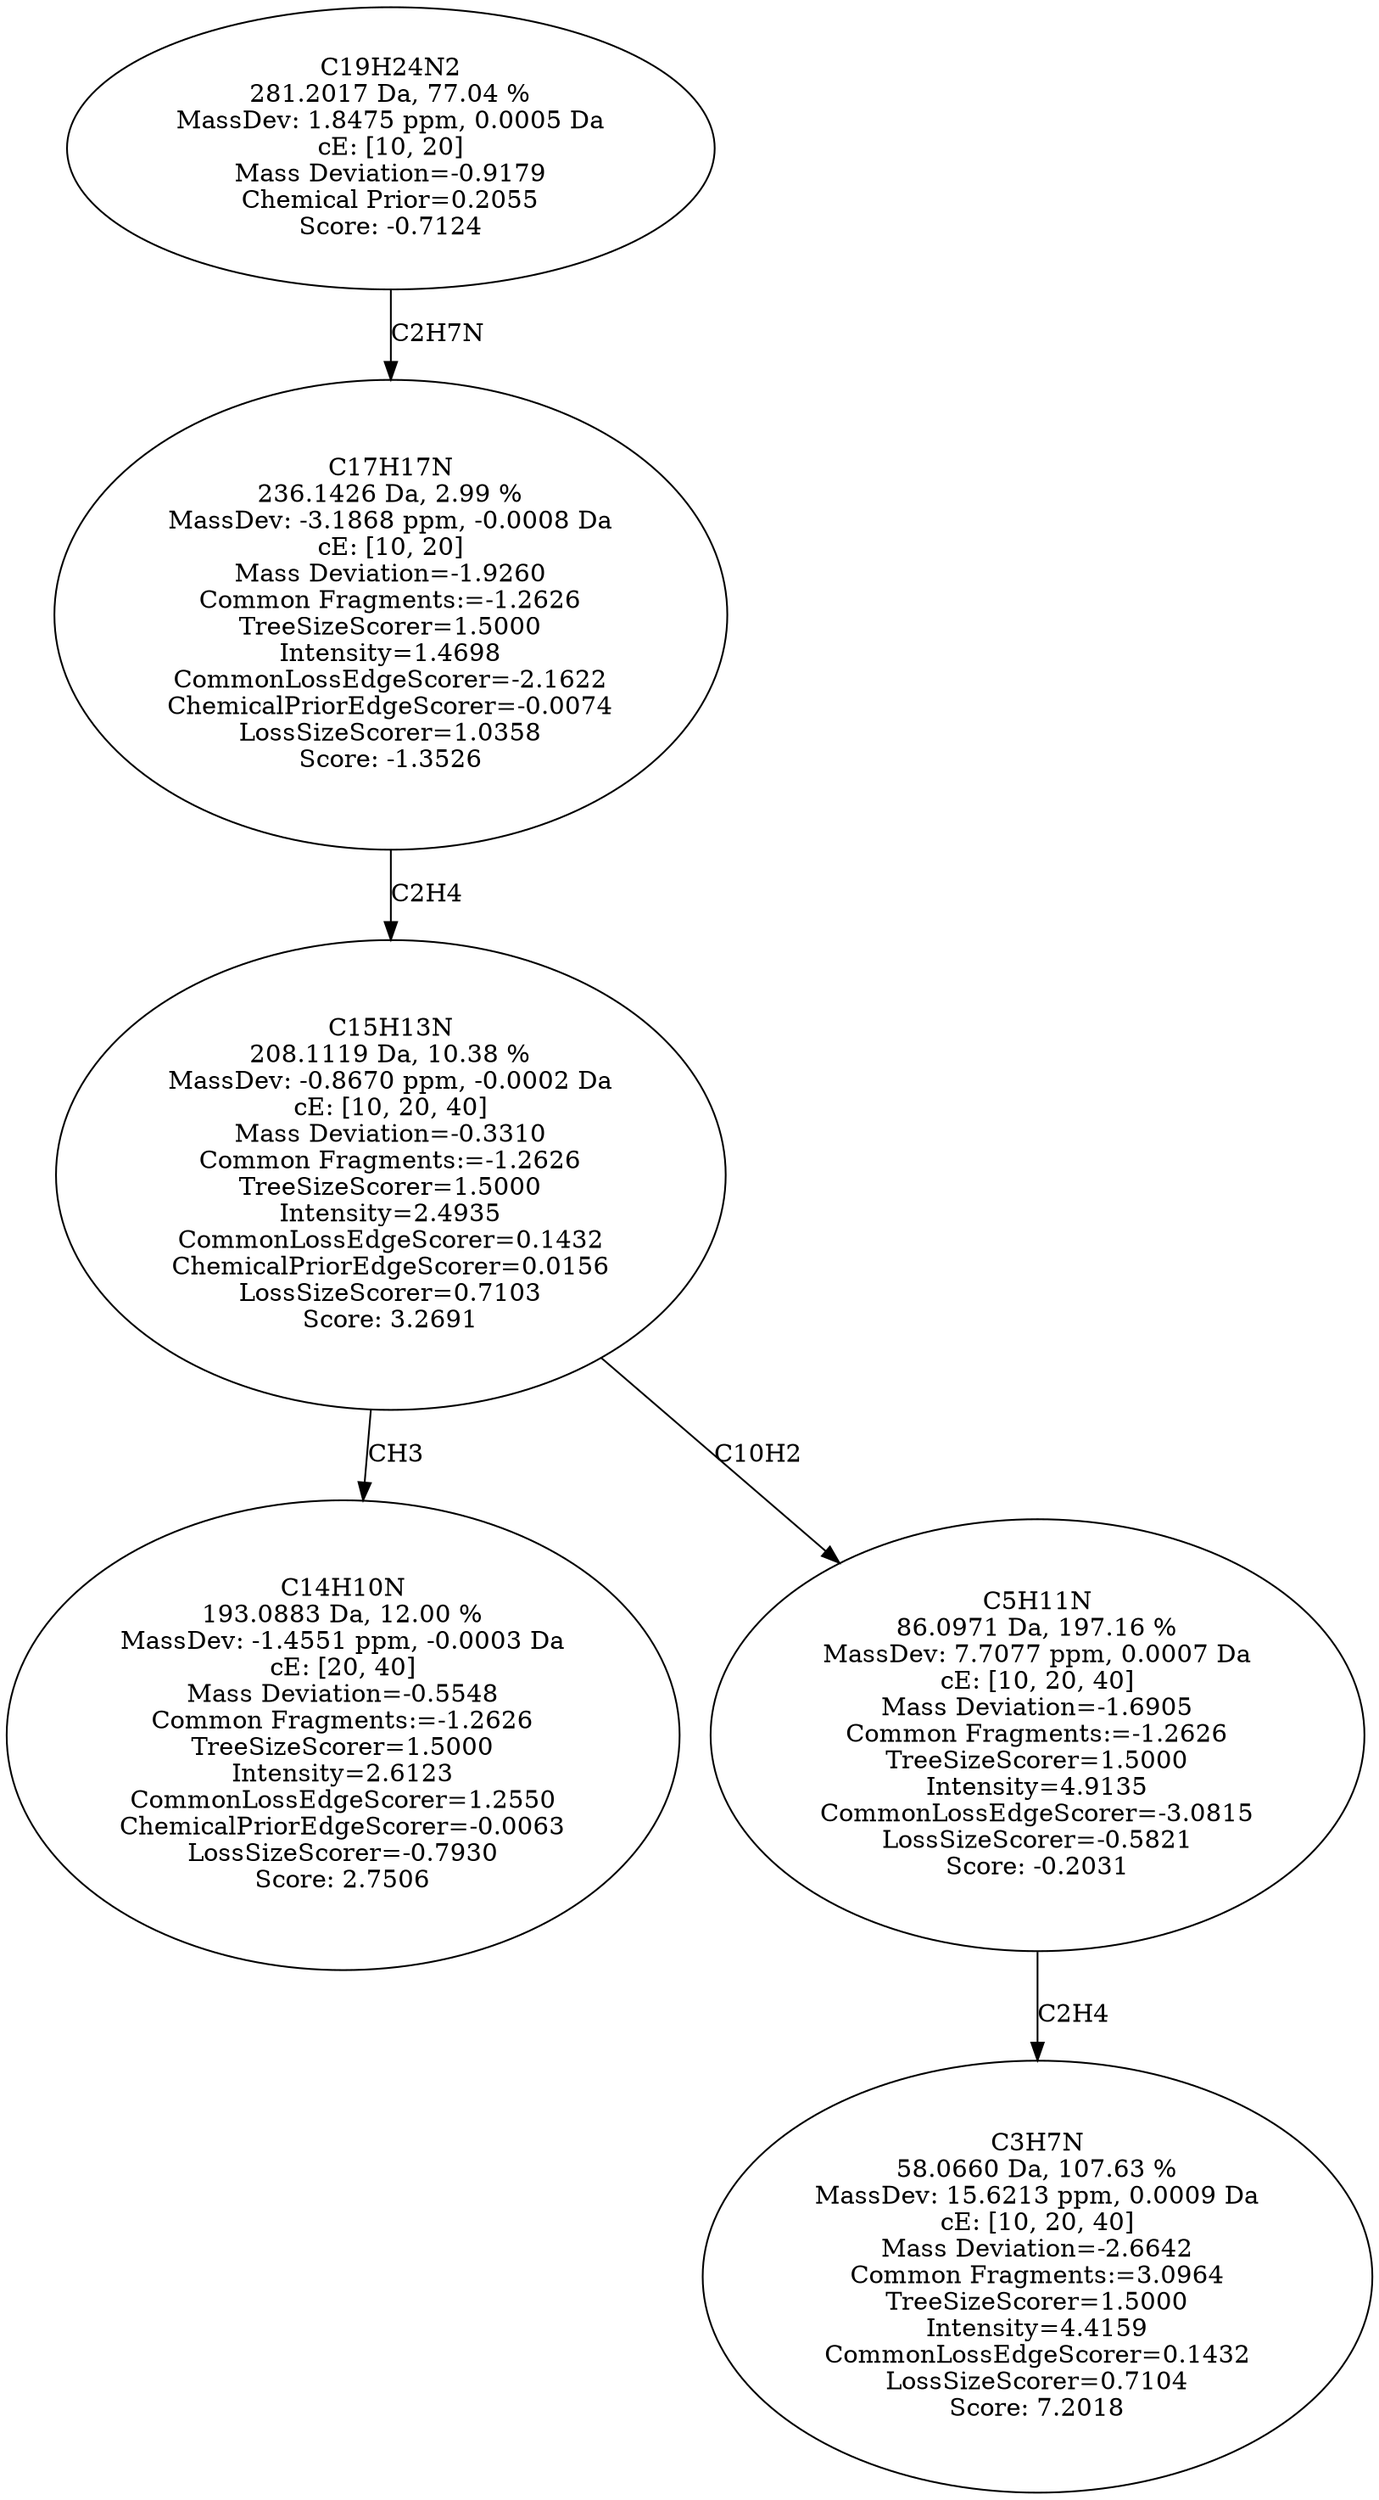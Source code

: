 strict digraph {
v1 [label="C14H10N\n193.0883 Da, 12.00 %\nMassDev: -1.4551 ppm, -0.0003 Da\ncE: [20, 40]\nMass Deviation=-0.5548\nCommon Fragments:=-1.2626\nTreeSizeScorer=1.5000\nIntensity=2.6123\nCommonLossEdgeScorer=1.2550\nChemicalPriorEdgeScorer=-0.0063\nLossSizeScorer=-0.7930\nScore: 2.7506"];
v2 [label="C3H7N\n58.0660 Da, 107.63 %\nMassDev: 15.6213 ppm, 0.0009 Da\ncE: [10, 20, 40]\nMass Deviation=-2.6642\nCommon Fragments:=3.0964\nTreeSizeScorer=1.5000\nIntensity=4.4159\nCommonLossEdgeScorer=0.1432\nLossSizeScorer=0.7104\nScore: 7.2018"];
v3 [label="C5H11N\n86.0971 Da, 197.16 %\nMassDev: 7.7077 ppm, 0.0007 Da\ncE: [10, 20, 40]\nMass Deviation=-1.6905\nCommon Fragments:=-1.2626\nTreeSizeScorer=1.5000\nIntensity=4.9135\nCommonLossEdgeScorer=-3.0815\nLossSizeScorer=-0.5821\nScore: -0.2031"];
v4 [label="C15H13N\n208.1119 Da, 10.38 %\nMassDev: -0.8670 ppm, -0.0002 Da\ncE: [10, 20, 40]\nMass Deviation=-0.3310\nCommon Fragments:=-1.2626\nTreeSizeScorer=1.5000\nIntensity=2.4935\nCommonLossEdgeScorer=0.1432\nChemicalPriorEdgeScorer=0.0156\nLossSizeScorer=0.7103\nScore: 3.2691"];
v5 [label="C17H17N\n236.1426 Da, 2.99 %\nMassDev: -3.1868 ppm, -0.0008 Da\ncE: [10, 20]\nMass Deviation=-1.9260\nCommon Fragments:=-1.2626\nTreeSizeScorer=1.5000\nIntensity=1.4698\nCommonLossEdgeScorer=-2.1622\nChemicalPriorEdgeScorer=-0.0074\nLossSizeScorer=1.0358\nScore: -1.3526"];
v6 [label="C19H24N2\n281.2017 Da, 77.04 %\nMassDev: 1.8475 ppm, 0.0005 Da\ncE: [10, 20]\nMass Deviation=-0.9179\nChemical Prior=0.2055\nScore: -0.7124"];
v4 -> v1 [label="CH3"];
v3 -> v2 [label="C2H4"];
v4 -> v3 [label="C10H2"];
v5 -> v4 [label="C2H4"];
v6 -> v5 [label="C2H7N"];
}